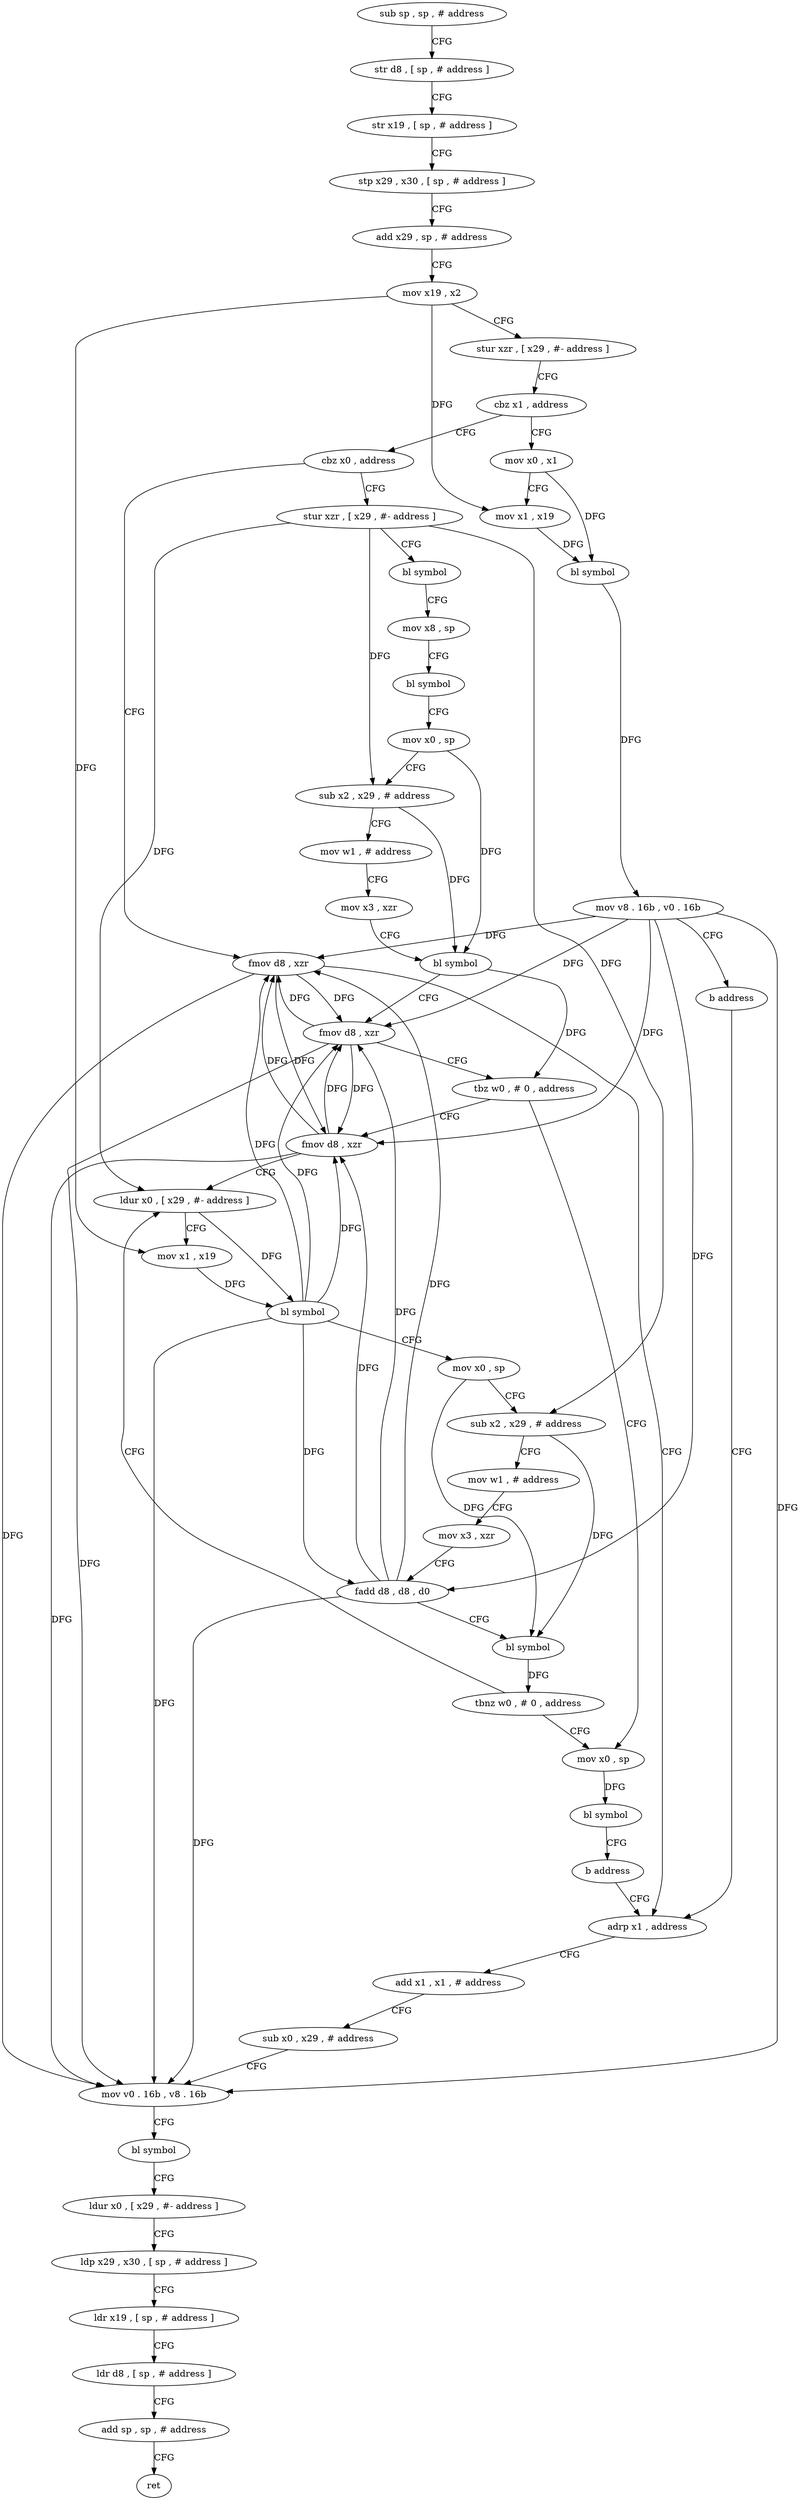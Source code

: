 digraph "func" {
"142520" [label = "sub sp , sp , # address" ]
"142524" [label = "str d8 , [ sp , # address ]" ]
"142528" [label = "str x19 , [ sp , # address ]" ]
"142532" [label = "stp x29 , x30 , [ sp , # address ]" ]
"142536" [label = "add x29 , sp , # address" ]
"142540" [label = "mov x19 , x2" ]
"142544" [label = "stur xzr , [ x29 , #- address ]" ]
"142548" [label = "cbz x1 , address" ]
"142572" [label = "cbz x0 , address" ]
"142552" [label = "mov x0 , x1" ]
"142676" [label = "fmov d8 , xzr" ]
"142576" [label = "stur xzr , [ x29 , #- address ]" ]
"142556" [label = "mov x1 , x19" ]
"142560" [label = "bl symbol" ]
"142564" [label = "mov v8 . 16b , v0 . 16b" ]
"142568" [label = "b address" ]
"142680" [label = "adrp x1 , address" ]
"142580" [label = "bl symbol" ]
"142584" [label = "mov x8 , sp" ]
"142588" [label = "bl symbol" ]
"142592" [label = "mov x0 , sp" ]
"142596" [label = "sub x2 , x29 , # address" ]
"142600" [label = "mov w1 , # address" ]
"142604" [label = "mov x3 , xzr" ]
"142608" [label = "bl symbol" ]
"142612" [label = "fmov d8 , xzr" ]
"142616" [label = "tbz w0 , # 0 , address" ]
"142664" [label = "mov x0 , sp" ]
"142620" [label = "fmov d8 , xzr" ]
"142684" [label = "add x1 , x1 , # address" ]
"142688" [label = "sub x0 , x29 , # address" ]
"142692" [label = "mov v0 . 16b , v8 . 16b" ]
"142696" [label = "bl symbol" ]
"142700" [label = "ldur x0 , [ x29 , #- address ]" ]
"142704" [label = "ldp x29 , x30 , [ sp , # address ]" ]
"142708" [label = "ldr x19 , [ sp , # address ]" ]
"142712" [label = "ldr d8 , [ sp , # address ]" ]
"142716" [label = "add sp , sp , # address" ]
"142720" [label = "ret" ]
"142668" [label = "bl symbol" ]
"142672" [label = "b address" ]
"142624" [label = "ldur x0 , [ x29 , #- address ]" ]
"142628" [label = "mov x1 , x19" ]
"142632" [label = "bl symbol" ]
"142636" [label = "mov x0 , sp" ]
"142640" [label = "sub x2 , x29 , # address" ]
"142644" [label = "mov w1 , # address" ]
"142648" [label = "mov x3 , xzr" ]
"142652" [label = "fadd d8 , d8 , d0" ]
"142656" [label = "bl symbol" ]
"142660" [label = "tbnz w0 , # 0 , address" ]
"142520" -> "142524" [ label = "CFG" ]
"142524" -> "142528" [ label = "CFG" ]
"142528" -> "142532" [ label = "CFG" ]
"142532" -> "142536" [ label = "CFG" ]
"142536" -> "142540" [ label = "CFG" ]
"142540" -> "142544" [ label = "CFG" ]
"142540" -> "142556" [ label = "DFG" ]
"142540" -> "142628" [ label = "DFG" ]
"142544" -> "142548" [ label = "CFG" ]
"142548" -> "142572" [ label = "CFG" ]
"142548" -> "142552" [ label = "CFG" ]
"142572" -> "142676" [ label = "CFG" ]
"142572" -> "142576" [ label = "CFG" ]
"142552" -> "142556" [ label = "CFG" ]
"142552" -> "142560" [ label = "DFG" ]
"142676" -> "142680" [ label = "CFG" ]
"142676" -> "142612" [ label = "DFG" ]
"142676" -> "142692" [ label = "DFG" ]
"142676" -> "142620" [ label = "DFG" ]
"142576" -> "142580" [ label = "CFG" ]
"142576" -> "142624" [ label = "DFG" ]
"142576" -> "142596" [ label = "DFG" ]
"142576" -> "142640" [ label = "DFG" ]
"142556" -> "142560" [ label = "DFG" ]
"142560" -> "142564" [ label = "DFG" ]
"142564" -> "142568" [ label = "CFG" ]
"142564" -> "142676" [ label = "DFG" ]
"142564" -> "142612" [ label = "DFG" ]
"142564" -> "142692" [ label = "DFG" ]
"142564" -> "142620" [ label = "DFG" ]
"142564" -> "142652" [ label = "DFG" ]
"142568" -> "142680" [ label = "CFG" ]
"142680" -> "142684" [ label = "CFG" ]
"142580" -> "142584" [ label = "CFG" ]
"142584" -> "142588" [ label = "CFG" ]
"142588" -> "142592" [ label = "CFG" ]
"142592" -> "142596" [ label = "CFG" ]
"142592" -> "142608" [ label = "DFG" ]
"142596" -> "142600" [ label = "CFG" ]
"142596" -> "142608" [ label = "DFG" ]
"142600" -> "142604" [ label = "CFG" ]
"142604" -> "142608" [ label = "CFG" ]
"142608" -> "142612" [ label = "CFG" ]
"142608" -> "142616" [ label = "DFG" ]
"142612" -> "142616" [ label = "CFG" ]
"142612" -> "142676" [ label = "DFG" ]
"142612" -> "142692" [ label = "DFG" ]
"142612" -> "142620" [ label = "DFG" ]
"142616" -> "142664" [ label = "CFG" ]
"142616" -> "142620" [ label = "CFG" ]
"142664" -> "142668" [ label = "DFG" ]
"142620" -> "142624" [ label = "CFG" ]
"142620" -> "142676" [ label = "DFG" ]
"142620" -> "142612" [ label = "DFG" ]
"142620" -> "142692" [ label = "DFG" ]
"142684" -> "142688" [ label = "CFG" ]
"142688" -> "142692" [ label = "CFG" ]
"142692" -> "142696" [ label = "CFG" ]
"142696" -> "142700" [ label = "CFG" ]
"142700" -> "142704" [ label = "CFG" ]
"142704" -> "142708" [ label = "CFG" ]
"142708" -> "142712" [ label = "CFG" ]
"142712" -> "142716" [ label = "CFG" ]
"142716" -> "142720" [ label = "CFG" ]
"142668" -> "142672" [ label = "CFG" ]
"142672" -> "142680" [ label = "CFG" ]
"142624" -> "142628" [ label = "CFG" ]
"142624" -> "142632" [ label = "DFG" ]
"142628" -> "142632" [ label = "DFG" ]
"142632" -> "142636" [ label = "CFG" ]
"142632" -> "142676" [ label = "DFG" ]
"142632" -> "142612" [ label = "DFG" ]
"142632" -> "142692" [ label = "DFG" ]
"142632" -> "142620" [ label = "DFG" ]
"142632" -> "142652" [ label = "DFG" ]
"142636" -> "142640" [ label = "CFG" ]
"142636" -> "142656" [ label = "DFG" ]
"142640" -> "142644" [ label = "CFG" ]
"142640" -> "142656" [ label = "DFG" ]
"142644" -> "142648" [ label = "CFG" ]
"142648" -> "142652" [ label = "CFG" ]
"142652" -> "142656" [ label = "CFG" ]
"142652" -> "142676" [ label = "DFG" ]
"142652" -> "142612" [ label = "DFG" ]
"142652" -> "142692" [ label = "DFG" ]
"142652" -> "142620" [ label = "DFG" ]
"142656" -> "142660" [ label = "DFG" ]
"142660" -> "142624" [ label = "CFG" ]
"142660" -> "142664" [ label = "CFG" ]
}
